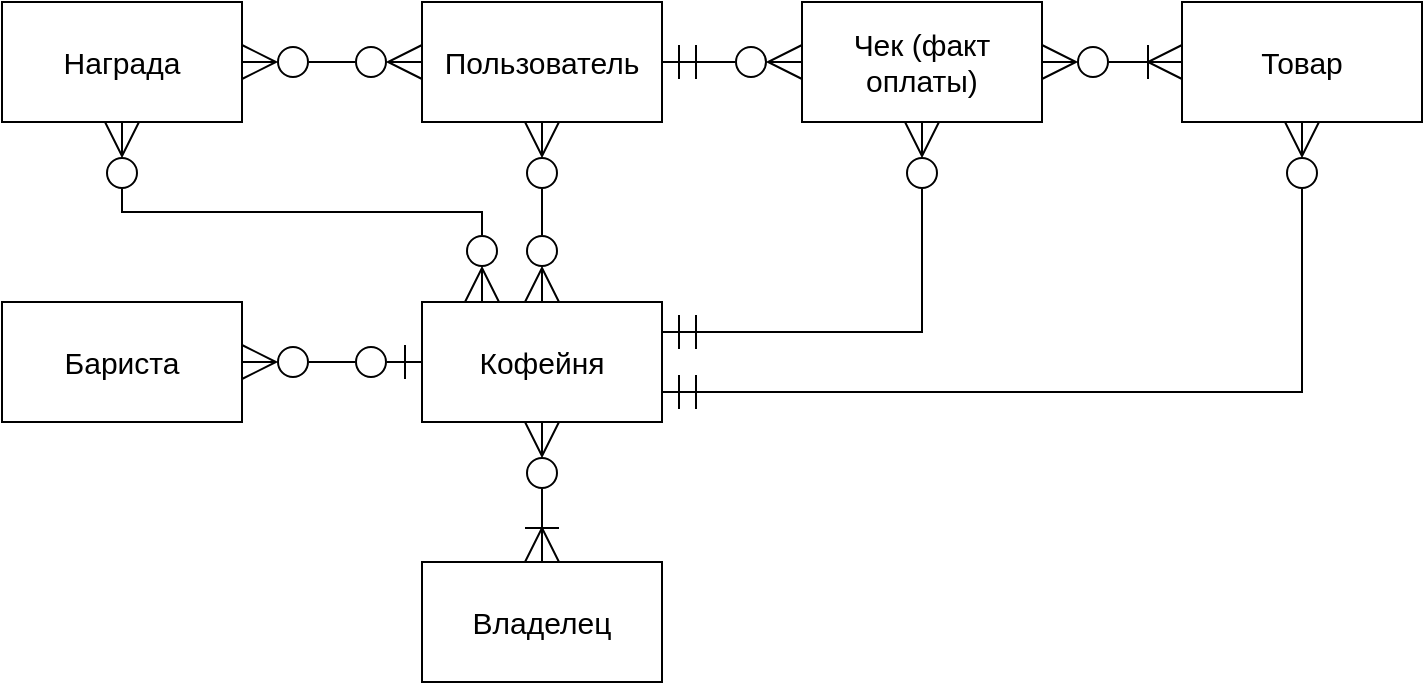 <mxfile version="21.5.2" type="device">
  <diagram id="R2lEEEUBdFMjLlhIrx00" name="Page-1">
    <mxGraphModel dx="913" dy="433" grid="0" gridSize="10" guides="1" tooltips="1" connect="1" arrows="1" fold="1" page="0" pageScale="1" pageWidth="850" pageHeight="1100" background="none" math="0" shadow="0" extFonts="Permanent Marker^https://fonts.googleapis.com/css?family=Permanent+Marker">
      <root>
        <mxCell id="0" />
        <mxCell id="1" parent="0" />
        <mxCell id="u6c7SbDtrNOStJkiOF8Q-9" style="edgeStyle=orthogonalEdgeStyle;rounded=0;orthogonalLoop=1;jettySize=auto;html=1;entryX=0;entryY=0.5;entryDx=0;entryDy=0;endArrow=ERzeroToMany;endFill=0;startArrow=ERmandOne;startFill=0;fontSize=15;endSize=15;startSize=15;" edge="1" parent="1" source="u6c7SbDtrNOStJkiOF8Q-1" target="u6c7SbDtrNOStJkiOF8Q-3">
          <mxGeometry relative="1" as="geometry" />
        </mxCell>
        <mxCell id="u6c7SbDtrNOStJkiOF8Q-1" value="Пользователь" style="rounded=0;whiteSpace=wrap;html=1;fontSize=15;" vertex="1" parent="1">
          <mxGeometry x="280" y="100" width="120" height="60" as="geometry" />
        </mxCell>
        <mxCell id="u6c7SbDtrNOStJkiOF8Q-10" style="edgeStyle=orthogonalEdgeStyle;rounded=0;orthogonalLoop=1;jettySize=auto;html=1;entryX=0.5;entryY=1;entryDx=0;entryDy=0;endArrow=ERzeroToMany;endFill=0;startArrow=ERzeroToMany;startFill=0;fontSize=15;endSize=15;startSize=15;" edge="1" parent="1" source="u6c7SbDtrNOStJkiOF8Q-2" target="u6c7SbDtrNOStJkiOF8Q-1">
          <mxGeometry relative="1" as="geometry" />
        </mxCell>
        <mxCell id="u6c7SbDtrNOStJkiOF8Q-17" style="edgeStyle=orthogonalEdgeStyle;rounded=0;orthogonalLoop=1;jettySize=auto;html=1;exitX=1;exitY=0.75;exitDx=0;exitDy=0;entryX=0.5;entryY=1;entryDx=0;entryDy=0;endArrow=ERzeroToMany;endFill=0;startArrow=ERmandOne;startFill=0;fontSize=15;endSize=15;startSize=15;" edge="1" parent="1" source="u6c7SbDtrNOStJkiOF8Q-2" target="u6c7SbDtrNOStJkiOF8Q-7">
          <mxGeometry relative="1" as="geometry" />
        </mxCell>
        <mxCell id="u6c7SbDtrNOStJkiOF8Q-2" value="Кофейня" style="rounded=0;whiteSpace=wrap;html=1;fontSize=15;" vertex="1" parent="1">
          <mxGeometry x="280" y="250" width="120" height="60" as="geometry" />
        </mxCell>
        <mxCell id="u6c7SbDtrNOStJkiOF8Q-8" style="edgeStyle=orthogonalEdgeStyle;rounded=0;orthogonalLoop=1;jettySize=auto;html=1;entryX=0;entryY=0.5;entryDx=0;entryDy=0;endArrow=ERoneToMany;endFill=0;startArrow=ERzeroToMany;startFill=0;fontSize=15;endSize=15;startSize=15;" edge="1" parent="1" source="u6c7SbDtrNOStJkiOF8Q-3" target="u6c7SbDtrNOStJkiOF8Q-7">
          <mxGeometry relative="1" as="geometry" />
        </mxCell>
        <mxCell id="u6c7SbDtrNOStJkiOF8Q-15" style="edgeStyle=orthogonalEdgeStyle;rounded=0;orthogonalLoop=1;jettySize=auto;html=1;exitX=0.5;exitY=1;exitDx=0;exitDy=0;entryX=1;entryY=0.25;entryDx=0;entryDy=0;endArrow=ERmandOne;endFill=0;startArrow=ERzeroToMany;startFill=0;fontSize=15;endSize=15;startSize=15;" edge="1" parent="1" source="u6c7SbDtrNOStJkiOF8Q-3" target="u6c7SbDtrNOStJkiOF8Q-2">
          <mxGeometry relative="1" as="geometry" />
        </mxCell>
        <mxCell id="u6c7SbDtrNOStJkiOF8Q-3" value="Чек (факт оплаты)" style="rounded=0;whiteSpace=wrap;html=1;fontSize=15;" vertex="1" parent="1">
          <mxGeometry x="470" y="100" width="120" height="60" as="geometry" />
        </mxCell>
        <mxCell id="u6c7SbDtrNOStJkiOF8Q-11" style="edgeStyle=orthogonalEdgeStyle;rounded=0;orthogonalLoop=1;jettySize=auto;html=1;entryX=0;entryY=0.5;entryDx=0;entryDy=0;endArrow=ERzeroToOne;endFill=0;startArrow=ERzeroToMany;startFill=0;fontSize=15;endSize=15;startSize=15;" edge="1" parent="1" source="u6c7SbDtrNOStJkiOF8Q-4" target="u6c7SbDtrNOStJkiOF8Q-2">
          <mxGeometry relative="1" as="geometry" />
        </mxCell>
        <mxCell id="u6c7SbDtrNOStJkiOF8Q-4" value="Бариста" style="rounded=0;whiteSpace=wrap;html=1;fontSize=15;" vertex="1" parent="1">
          <mxGeometry x="70" y="250" width="120" height="60" as="geometry" />
        </mxCell>
        <mxCell id="u6c7SbDtrNOStJkiOF8Q-12" style="edgeStyle=orthogonalEdgeStyle;rounded=0;orthogonalLoop=1;jettySize=auto;html=1;entryX=0.5;entryY=1;entryDx=0;entryDy=0;endArrow=ERzeroToMany;endFill=0;startArrow=ERoneToMany;startFill=0;fontSize=15;endSize=15;startSize=15;" edge="1" parent="1" source="u6c7SbDtrNOStJkiOF8Q-5" target="u6c7SbDtrNOStJkiOF8Q-2">
          <mxGeometry relative="1" as="geometry" />
        </mxCell>
        <mxCell id="u6c7SbDtrNOStJkiOF8Q-5" value="Владелец" style="rounded=0;whiteSpace=wrap;html=1;fontSize=15;" vertex="1" parent="1">
          <mxGeometry x="280" y="380" width="120" height="60" as="geometry" />
        </mxCell>
        <mxCell id="u6c7SbDtrNOStJkiOF8Q-13" style="edgeStyle=orthogonalEdgeStyle;rounded=0;orthogonalLoop=1;jettySize=auto;html=1;entryX=0;entryY=0.5;entryDx=0;entryDy=0;startArrow=ERzeroToMany;startFill=0;endArrow=ERzeroToMany;endFill=0;fontSize=15;endSize=15;startSize=15;" edge="1" parent="1" source="u6c7SbDtrNOStJkiOF8Q-6" target="u6c7SbDtrNOStJkiOF8Q-1">
          <mxGeometry relative="1" as="geometry" />
        </mxCell>
        <mxCell id="u6c7SbDtrNOStJkiOF8Q-16" style="edgeStyle=orthogonalEdgeStyle;rounded=0;orthogonalLoop=1;jettySize=auto;html=1;exitX=0.5;exitY=1;exitDx=0;exitDy=0;entryX=0.25;entryY=0;entryDx=0;entryDy=0;startArrow=ERzeroToMany;startFill=0;endArrow=ERzeroToMany;endFill=0;fontSize=15;endSize=15;startSize=15;" edge="1" parent="1" source="u6c7SbDtrNOStJkiOF8Q-6" target="u6c7SbDtrNOStJkiOF8Q-2">
          <mxGeometry relative="1" as="geometry" />
        </mxCell>
        <mxCell id="u6c7SbDtrNOStJkiOF8Q-6" value="Награда" style="rounded=0;whiteSpace=wrap;html=1;fontSize=15;" vertex="1" parent="1">
          <mxGeometry x="70" y="100" width="120" height="60" as="geometry" />
        </mxCell>
        <mxCell id="u6c7SbDtrNOStJkiOF8Q-7" value="Товар" style="rounded=0;whiteSpace=wrap;html=1;fontSize=15;" vertex="1" parent="1">
          <mxGeometry x="660" y="100" width="120" height="60" as="geometry" />
        </mxCell>
      </root>
    </mxGraphModel>
  </diagram>
</mxfile>
